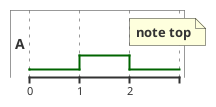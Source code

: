 {
  "sha1": "t0eoryqhq2y3de9p60223nlnllamg0e",
  "insertion": {
    "when": "2024-06-04T17:28:45.660Z",
    "url": "https://github.com/plantuml/plantuml/issues/1465#issuecomment-1597648143",
    "user": "plantuml@gmail.com"
  }
}
@startuml
binary "A" as a
@0
a is low
@1
a is high
@2
a is low
note top of a : note top
@enduml
